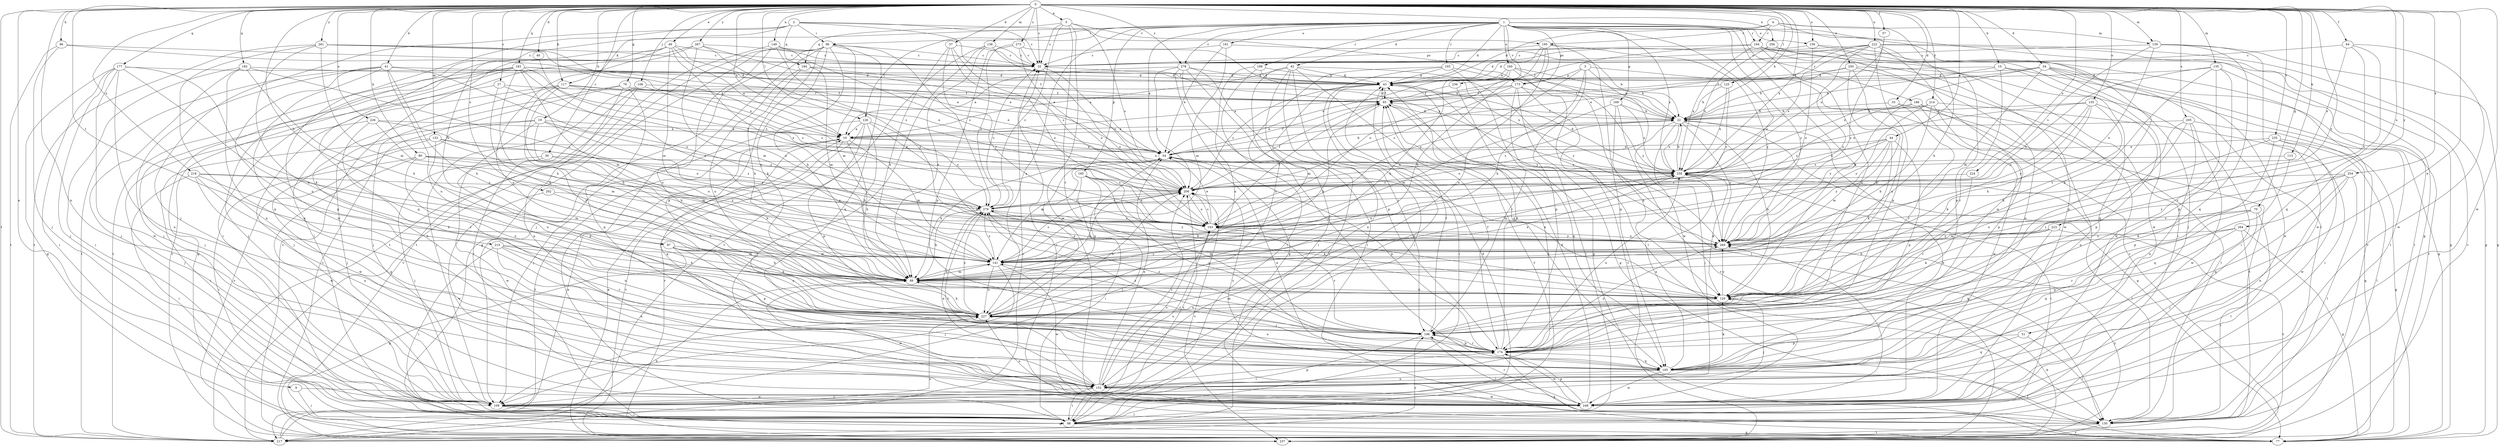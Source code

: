 strict digraph  {
0;
1;
2;
3;
4;
5;
9;
10;
15;
19;
22;
27;
30;
32;
33;
34;
37;
40;
41;
42;
43;
44;
49;
51;
54;
57;
64;
65;
70;
76;
77;
80;
86;
87;
88;
96;
98;
108;
109;
113;
117;
120;
125;
126;
130;
132;
135;
138;
139;
141;
149;
152;
155;
156;
160;
161;
163;
165;
169;
173;
174;
177;
182;
183;
184;
185;
186;
188;
193;
194;
195;
196;
202;
205;
206;
214;
215;
217;
218;
222;
223;
224;
226;
227;
235;
236;
237;
248;
250;
254;
256;
258;
261;
264;
267;
269;
273;
278;
279;
0 -> 5  [label=a];
0 -> 9  [label=a];
0 -> 10  [label=a];
0 -> 15  [label=b];
0 -> 19  [label=b];
0 -> 22  [label=b];
0 -> 27  [label=c];
0 -> 30  [label=c];
0 -> 32  [label=c];
0 -> 33  [label=d];
0 -> 34  [label=d];
0 -> 37  [label=d];
0 -> 40  [label=d];
0 -> 41  [label=d];
0 -> 44  [label=e];
0 -> 49  [label=e];
0 -> 51  [label=e];
0 -> 57  [label=f];
0 -> 64  [label=f];
0 -> 70  [label=g];
0 -> 76  [label=g];
0 -> 80  [label=h];
0 -> 86  [label=h];
0 -> 87  [label=h];
0 -> 108  [label=j];
0 -> 113  [label=k];
0 -> 117  [label=k];
0 -> 125  [label=l];
0 -> 126  [label=l];
0 -> 132  [label=m];
0 -> 135  [label=m];
0 -> 138  [label=m];
0 -> 139  [label=m];
0 -> 149  [label=n];
0 -> 152  [label=n];
0 -> 155  [label=o];
0 -> 156  [label=o];
0 -> 177  [label=q];
0 -> 182  [label=q];
0 -> 183  [label=q];
0 -> 202  [label=s];
0 -> 205  [label=s];
0 -> 214  [label=t];
0 -> 215  [label=t];
0 -> 217  [label=t];
0 -> 218  [label=u];
0 -> 222  [label=u];
0 -> 223  [label=u];
0 -> 224  [label=u];
0 -> 226  [label=u];
0 -> 235  [label=v];
0 -> 248  [label=w];
0 -> 250  [label=x];
0 -> 254  [label=x];
0 -> 256  [label=x];
0 -> 258  [label=x];
0 -> 261  [label=y];
0 -> 264  [label=y];
0 -> 267  [label=y];
0 -> 269  [label=y];
0 -> 273  [label=z];
0 -> 278  [label=z];
1 -> 42  [label=d];
1 -> 43  [label=d];
1 -> 54  [label=e];
1 -> 77  [label=g];
1 -> 96  [label=i];
1 -> 117  [label=k];
1 -> 120  [label=k];
1 -> 126  [label=l];
1 -> 130  [label=l];
1 -> 156  [label=o];
1 -> 160  [label=o];
1 -> 161  [label=o];
1 -> 163  [label=o];
1 -> 165  [label=p];
1 -> 169  [label=p];
1 -> 173  [label=p];
1 -> 186  [label=r];
1 -> 188  [label=r];
1 -> 193  [label=r];
1 -> 194  [label=r];
1 -> 227  [label=u];
1 -> 236  [label=v];
1 -> 258  [label=x];
1 -> 269  [label=y];
1 -> 278  [label=z];
2 -> 22  [label=b];
2 -> 32  [label=c];
2 -> 87  [label=h];
2 -> 96  [label=i];
2 -> 109  [label=j];
2 -> 173  [label=p];
2 -> 184  [label=q];
2 -> 248  [label=w];
3 -> 88  [label=h];
3 -> 163  [label=o];
3 -> 173  [label=p];
3 -> 174  [label=p];
3 -> 237  [label=v];
3 -> 248  [label=w];
4 -> 43  [label=d];
4 -> 88  [label=h];
4 -> 139  [label=m];
4 -> 194  [label=r];
4 -> 195  [label=r];
4 -> 269  [label=y];
5 -> 32  [label=c];
5 -> 184  [label=q];
5 -> 195  [label=r];
5 -> 196  [label=r];
5 -> 206  [label=s];
5 -> 248  [label=w];
5 -> 279  [label=z];
9 -> 98  [label=i];
9 -> 248  [label=w];
10 -> 54  [label=e];
10 -> 88  [label=h];
10 -> 141  [label=m];
10 -> 185  [label=q];
10 -> 217  [label=t];
10 -> 237  [label=v];
10 -> 258  [label=x];
15 -> 22  [label=b];
15 -> 43  [label=d];
15 -> 130  [label=l];
15 -> 185  [label=q];
15 -> 196  [label=r];
19 -> 10  [label=a];
19 -> 88  [label=h];
19 -> 109  [label=j];
19 -> 174  [label=p];
19 -> 237  [label=v];
19 -> 269  [label=y];
19 -> 279  [label=z];
22 -> 10  [label=a];
22 -> 65  [label=f];
22 -> 77  [label=g];
22 -> 109  [label=j];
22 -> 120  [label=k];
22 -> 163  [label=o];
22 -> 206  [label=s];
22 -> 258  [label=x];
22 -> 269  [label=y];
27 -> 65  [label=f];
27 -> 88  [label=h];
27 -> 109  [label=j];
27 -> 163  [label=o];
30 -> 88  [label=h];
30 -> 109  [label=j];
30 -> 248  [label=w];
30 -> 258  [label=x];
32 -> 43  [label=d];
32 -> 163  [label=o];
32 -> 206  [label=s];
33 -> 22  [label=b];
33 -> 152  [label=n];
33 -> 196  [label=r];
34 -> 43  [label=d];
34 -> 65  [label=f];
34 -> 77  [label=g];
34 -> 141  [label=m];
34 -> 174  [label=p];
34 -> 237  [label=v];
34 -> 248  [label=w];
34 -> 258  [label=x];
37 -> 32  [label=c];
37 -> 88  [label=h];
37 -> 163  [label=o];
37 -> 206  [label=s];
37 -> 269  [label=y];
40 -> 279  [label=z];
41 -> 43  [label=d];
41 -> 88  [label=h];
41 -> 109  [label=j];
41 -> 163  [label=o];
41 -> 174  [label=p];
41 -> 185  [label=q];
41 -> 217  [label=t];
41 -> 227  [label=u];
42 -> 10  [label=a];
42 -> 43  [label=d];
42 -> 98  [label=i];
42 -> 152  [label=n];
42 -> 185  [label=q];
42 -> 196  [label=r];
42 -> 217  [label=t];
42 -> 269  [label=y];
43 -> 65  [label=f];
43 -> 98  [label=i];
43 -> 141  [label=m];
43 -> 152  [label=n];
43 -> 206  [label=s];
43 -> 269  [label=y];
44 -> 54  [label=e];
44 -> 120  [label=k];
44 -> 141  [label=m];
44 -> 174  [label=p];
44 -> 206  [label=s];
44 -> 258  [label=x];
44 -> 269  [label=y];
49 -> 10  [label=a];
49 -> 32  [label=c];
49 -> 54  [label=e];
49 -> 98  [label=i];
49 -> 141  [label=m];
49 -> 163  [label=o];
49 -> 185  [label=q];
49 -> 227  [label=u];
51 -> 130  [label=l];
51 -> 174  [label=p];
51 -> 185  [label=q];
54 -> 22  [label=b];
54 -> 65  [label=f];
54 -> 88  [label=h];
54 -> 141  [label=m];
54 -> 174  [label=p];
54 -> 227  [label=u];
54 -> 258  [label=x];
57 -> 258  [label=x];
64 -> 32  [label=c];
64 -> 185  [label=q];
64 -> 248  [label=w];
64 -> 258  [label=x];
64 -> 269  [label=y];
65 -> 22  [label=b];
65 -> 43  [label=d];
65 -> 88  [label=h];
65 -> 185  [label=q];
70 -> 109  [label=j];
70 -> 130  [label=l];
70 -> 141  [label=m];
70 -> 163  [label=o];
70 -> 185  [label=q];
76 -> 54  [label=e];
76 -> 65  [label=f];
76 -> 109  [label=j];
76 -> 152  [label=n];
76 -> 185  [label=q];
76 -> 237  [label=v];
80 -> 98  [label=i];
80 -> 163  [label=o];
80 -> 227  [label=u];
80 -> 248  [label=w];
80 -> 258  [label=x];
80 -> 269  [label=y];
86 -> 32  [label=c];
86 -> 54  [label=e];
86 -> 109  [label=j];
86 -> 217  [label=t];
87 -> 77  [label=g];
87 -> 88  [label=h];
87 -> 120  [label=k];
87 -> 141  [label=m];
87 -> 174  [label=p];
87 -> 227  [label=u];
88 -> 120  [label=k];
88 -> 141  [label=m];
88 -> 196  [label=r];
88 -> 248  [label=w];
88 -> 258  [label=x];
96 -> 32  [label=c];
96 -> 77  [label=g];
96 -> 88  [label=h];
96 -> 98  [label=i];
96 -> 109  [label=j];
96 -> 120  [label=k];
96 -> 141  [label=m];
96 -> 174  [label=p];
96 -> 185  [label=q];
96 -> 217  [label=t];
96 -> 279  [label=z];
98 -> 43  [label=d];
98 -> 65  [label=f];
98 -> 77  [label=g];
98 -> 206  [label=s];
108 -> 65  [label=f];
108 -> 98  [label=i];
108 -> 109  [label=j];
108 -> 206  [label=s];
108 -> 237  [label=v];
109 -> 65  [label=f];
109 -> 77  [label=g];
109 -> 98  [label=i];
109 -> 130  [label=l];
109 -> 163  [label=o];
113 -> 185  [label=q];
113 -> 258  [label=x];
117 -> 54  [label=e];
117 -> 65  [label=f];
117 -> 88  [label=h];
117 -> 109  [label=j];
117 -> 152  [label=n];
117 -> 206  [label=s];
117 -> 227  [label=u];
120 -> 54  [label=e];
120 -> 109  [label=j];
120 -> 227  [label=u];
120 -> 269  [label=y];
125 -> 22  [label=b];
125 -> 65  [label=f];
125 -> 258  [label=x];
125 -> 279  [label=z];
126 -> 10  [label=a];
126 -> 88  [label=h];
126 -> 109  [label=j];
126 -> 120  [label=k];
126 -> 174  [label=p];
126 -> 237  [label=v];
126 -> 279  [label=z];
130 -> 32  [label=c];
130 -> 217  [label=t];
130 -> 237  [label=v];
132 -> 54  [label=e];
132 -> 98  [label=i];
132 -> 141  [label=m];
132 -> 227  [label=u];
132 -> 248  [label=w];
132 -> 279  [label=z];
135 -> 43  [label=d];
135 -> 120  [label=k];
135 -> 130  [label=l];
135 -> 163  [label=o];
135 -> 174  [label=p];
135 -> 196  [label=r];
138 -> 32  [label=c];
138 -> 65  [label=f];
138 -> 88  [label=h];
138 -> 130  [label=l];
138 -> 217  [label=t];
139 -> 32  [label=c];
139 -> 77  [label=g];
139 -> 163  [label=o];
139 -> 185  [label=q];
139 -> 206  [label=s];
139 -> 248  [label=w];
141 -> 88  [label=h];
141 -> 109  [label=j];
141 -> 206  [label=s];
141 -> 227  [label=u];
141 -> 248  [label=w];
141 -> 258  [label=x];
141 -> 269  [label=y];
141 -> 279  [label=z];
149 -> 32  [label=c];
149 -> 206  [label=s];
149 -> 217  [label=t];
149 -> 227  [label=u];
149 -> 269  [label=y];
152 -> 54  [label=e];
152 -> 98  [label=i];
152 -> 109  [label=j];
152 -> 163  [label=o];
152 -> 174  [label=p];
152 -> 206  [label=s];
152 -> 248  [label=w];
152 -> 279  [label=z];
155 -> 22  [label=b];
155 -> 88  [label=h];
155 -> 120  [label=k];
155 -> 163  [label=o];
155 -> 174  [label=p];
155 -> 258  [label=x];
155 -> 269  [label=y];
156 -> 32  [label=c];
156 -> 109  [label=j];
156 -> 163  [label=o];
156 -> 174  [label=p];
160 -> 22  [label=b];
160 -> 43  [label=d];
160 -> 54  [label=e];
160 -> 88  [label=h];
160 -> 130  [label=l];
160 -> 269  [label=y];
161 -> 22  [label=b];
161 -> 32  [label=c];
161 -> 54  [label=e];
161 -> 141  [label=m];
163 -> 54  [label=e];
163 -> 65  [label=f];
163 -> 196  [label=r];
163 -> 206  [label=s];
163 -> 269  [label=y];
165 -> 98  [label=i];
165 -> 109  [label=j];
165 -> 120  [label=k];
165 -> 163  [label=o];
165 -> 174  [label=p];
165 -> 206  [label=s];
169 -> 22  [label=b];
169 -> 120  [label=k];
169 -> 141  [label=m];
169 -> 237  [label=v];
169 -> 258  [label=x];
173 -> 10  [label=a];
173 -> 65  [label=f];
173 -> 77  [label=g];
173 -> 98  [label=i];
173 -> 130  [label=l];
173 -> 206  [label=s];
173 -> 237  [label=v];
174 -> 43  [label=d];
174 -> 65  [label=f];
174 -> 77  [label=g];
174 -> 185  [label=q];
174 -> 196  [label=r];
174 -> 227  [label=u];
174 -> 248  [label=w];
174 -> 258  [label=x];
174 -> 269  [label=y];
174 -> 279  [label=z];
177 -> 43  [label=d];
177 -> 77  [label=g];
177 -> 98  [label=i];
177 -> 109  [label=j];
177 -> 120  [label=k];
177 -> 152  [label=n];
177 -> 227  [label=u];
177 -> 248  [label=w];
182 -> 43  [label=d];
182 -> 88  [label=h];
182 -> 98  [label=i];
182 -> 109  [label=j];
182 -> 163  [label=o];
182 -> 174  [label=p];
183 -> 22  [label=b];
183 -> 43  [label=d];
183 -> 77  [label=g];
183 -> 88  [label=h];
183 -> 109  [label=j];
183 -> 141  [label=m];
183 -> 206  [label=s];
183 -> 217  [label=t];
183 -> 237  [label=v];
183 -> 269  [label=y];
184 -> 43  [label=d];
184 -> 65  [label=f];
184 -> 88  [label=h];
184 -> 141  [label=m];
184 -> 227  [label=u];
185 -> 54  [label=e];
185 -> 120  [label=k];
185 -> 130  [label=l];
185 -> 152  [label=n];
185 -> 206  [label=s];
185 -> 248  [label=w];
185 -> 258  [label=x];
186 -> 22  [label=b];
186 -> 130  [label=l];
186 -> 217  [label=t];
186 -> 248  [label=w];
186 -> 269  [label=y];
188 -> 43  [label=d];
188 -> 98  [label=i];
188 -> 227  [label=u];
188 -> 258  [label=x];
193 -> 22  [label=b];
193 -> 43  [label=d];
193 -> 77  [label=g];
193 -> 98  [label=i];
193 -> 227  [label=u];
194 -> 32  [label=c];
194 -> 65  [label=f];
194 -> 98  [label=i];
194 -> 227  [label=u];
194 -> 237  [label=v];
194 -> 248  [label=w];
194 -> 258  [label=x];
195 -> 32  [label=c];
195 -> 43  [label=d];
195 -> 88  [label=h];
195 -> 163  [label=o];
195 -> 185  [label=q];
195 -> 227  [label=u];
195 -> 269  [label=y];
196 -> 65  [label=f];
196 -> 98  [label=i];
196 -> 130  [label=l];
196 -> 141  [label=m];
196 -> 174  [label=p];
196 -> 279  [label=z];
202 -> 88  [label=h];
202 -> 248  [label=w];
202 -> 279  [label=z];
205 -> 10  [label=a];
205 -> 77  [label=g];
205 -> 120  [label=k];
205 -> 152  [label=n];
205 -> 196  [label=r];
205 -> 248  [label=w];
206 -> 65  [label=f];
206 -> 88  [label=h];
206 -> 163  [label=o];
206 -> 237  [label=v];
206 -> 279  [label=z];
214 -> 22  [label=b];
214 -> 88  [label=h];
214 -> 98  [label=i];
214 -> 174  [label=p];
214 -> 269  [label=y];
214 -> 279  [label=z];
215 -> 88  [label=h];
215 -> 98  [label=i];
215 -> 141  [label=m];
215 -> 152  [label=n];
215 -> 196  [label=r];
215 -> 227  [label=u];
217 -> 10  [label=a];
217 -> 32  [label=c];
217 -> 88  [label=h];
217 -> 196  [label=r];
217 -> 227  [label=u];
218 -> 88  [label=h];
218 -> 98  [label=i];
218 -> 141  [label=m];
218 -> 152  [label=n];
218 -> 185  [label=q];
218 -> 206  [label=s];
222 -> 32  [label=c];
222 -> 43  [label=d];
222 -> 54  [label=e];
222 -> 77  [label=g];
222 -> 174  [label=p];
222 -> 185  [label=q];
222 -> 237  [label=v];
222 -> 248  [label=w];
222 -> 258  [label=x];
222 -> 269  [label=y];
223 -> 88  [label=h];
223 -> 120  [label=k];
223 -> 185  [label=q];
223 -> 217  [label=t];
223 -> 269  [label=y];
224 -> 196  [label=r];
224 -> 206  [label=s];
226 -> 10  [label=a];
226 -> 109  [label=j];
226 -> 141  [label=m];
226 -> 163  [label=o];
226 -> 196  [label=r];
227 -> 54  [label=e];
227 -> 88  [label=h];
227 -> 109  [label=j];
227 -> 196  [label=r];
227 -> 206  [label=s];
227 -> 279  [label=z];
235 -> 54  [label=e];
235 -> 77  [label=g];
235 -> 130  [label=l];
235 -> 174  [label=p];
235 -> 227  [label=u];
235 -> 248  [label=w];
236 -> 65  [label=f];
236 -> 196  [label=r];
237 -> 10  [label=a];
237 -> 120  [label=k];
237 -> 269  [label=y];
248 -> 22  [label=b];
248 -> 43  [label=d];
248 -> 174  [label=p];
248 -> 196  [label=r];
248 -> 227  [label=u];
248 -> 269  [label=y];
250 -> 22  [label=b];
250 -> 43  [label=d];
250 -> 98  [label=i];
250 -> 120  [label=k];
250 -> 227  [label=u];
250 -> 248  [label=w];
254 -> 120  [label=k];
254 -> 130  [label=l];
254 -> 152  [label=n];
254 -> 185  [label=q];
254 -> 206  [label=s];
254 -> 269  [label=y];
256 -> 32  [label=c];
256 -> 77  [label=g];
256 -> 152  [label=n];
256 -> 258  [label=x];
258 -> 22  [label=b];
258 -> 43  [label=d];
258 -> 98  [label=i];
258 -> 120  [label=k];
258 -> 130  [label=l];
258 -> 141  [label=m];
258 -> 206  [label=s];
261 -> 10  [label=a];
261 -> 32  [label=c];
261 -> 141  [label=m];
261 -> 152  [label=n];
261 -> 217  [label=t];
261 -> 227  [label=u];
261 -> 258  [label=x];
264 -> 77  [label=g];
264 -> 130  [label=l];
264 -> 185  [label=q];
264 -> 196  [label=r];
264 -> 269  [label=y];
267 -> 32  [label=c];
267 -> 54  [label=e];
267 -> 98  [label=i];
267 -> 141  [label=m];
267 -> 206  [label=s];
267 -> 237  [label=v];
269 -> 141  [label=m];
269 -> 163  [label=o];
269 -> 279  [label=z];
273 -> 32  [label=c];
273 -> 163  [label=o];
273 -> 174  [label=p];
273 -> 258  [label=x];
273 -> 279  [label=z];
278 -> 10  [label=a];
278 -> 43  [label=d];
278 -> 77  [label=g];
278 -> 130  [label=l];
278 -> 174  [label=p];
278 -> 185  [label=q];
278 -> 206  [label=s];
279 -> 32  [label=c];
279 -> 88  [label=h];
279 -> 120  [label=k];
279 -> 152  [label=n];
279 -> 163  [label=o];
279 -> 206  [label=s];
}
